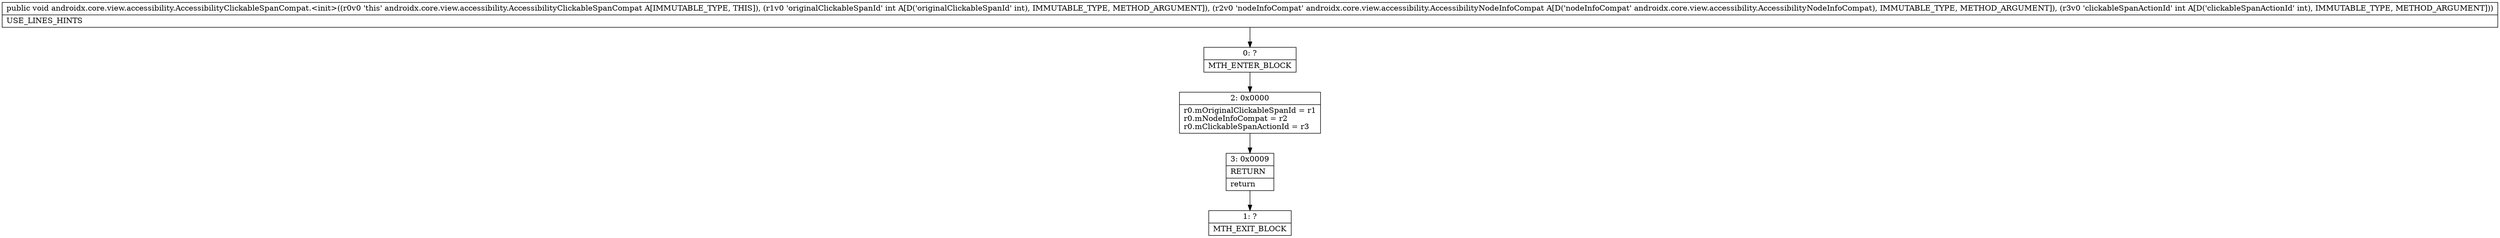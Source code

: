 digraph "CFG forandroidx.core.view.accessibility.AccessibilityClickableSpanCompat.\<init\>(ILandroidx\/core\/view\/accessibility\/AccessibilityNodeInfoCompat;I)V" {
Node_0 [shape=record,label="{0\:\ ?|MTH_ENTER_BLOCK\l}"];
Node_2 [shape=record,label="{2\:\ 0x0000|r0.mOriginalClickableSpanId = r1\lr0.mNodeInfoCompat = r2\lr0.mClickableSpanActionId = r3\l}"];
Node_3 [shape=record,label="{3\:\ 0x0009|RETURN\l|return\l}"];
Node_1 [shape=record,label="{1\:\ ?|MTH_EXIT_BLOCK\l}"];
MethodNode[shape=record,label="{public void androidx.core.view.accessibility.AccessibilityClickableSpanCompat.\<init\>((r0v0 'this' androidx.core.view.accessibility.AccessibilityClickableSpanCompat A[IMMUTABLE_TYPE, THIS]), (r1v0 'originalClickableSpanId' int A[D('originalClickableSpanId' int), IMMUTABLE_TYPE, METHOD_ARGUMENT]), (r2v0 'nodeInfoCompat' androidx.core.view.accessibility.AccessibilityNodeInfoCompat A[D('nodeInfoCompat' androidx.core.view.accessibility.AccessibilityNodeInfoCompat), IMMUTABLE_TYPE, METHOD_ARGUMENT]), (r3v0 'clickableSpanActionId' int A[D('clickableSpanActionId' int), IMMUTABLE_TYPE, METHOD_ARGUMENT]))  | USE_LINES_HINTS\l}"];
MethodNode -> Node_0;Node_0 -> Node_2;
Node_2 -> Node_3;
Node_3 -> Node_1;
}

